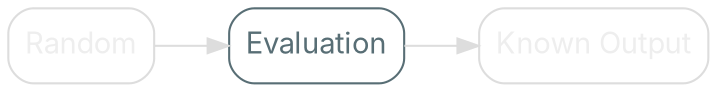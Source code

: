 digraph {
    bgcolor=transparent
    rankdir=LR

    // Default theme: enabled
    node[shape="rectangle" style="rounded,filled" color="#586E75" fillcolor="#ffffff" fontcolor="#586E75" fontname="Inter,Arial"]
    edge[color="#586E75" fontcolor="#000000" fontname="Inter,Arial" fontsize=11]

    Input[label="Random" color="#dddddd" fontcolor="#eeeeee"]
    Evaluation
    Analysis[label="Known Output" color="#dddddd" fontcolor="#eeeeee"]

    Input -> Evaluation[color="#dddddd"]
    Evaluation -> Analysis[color="#dddddd"]
}
